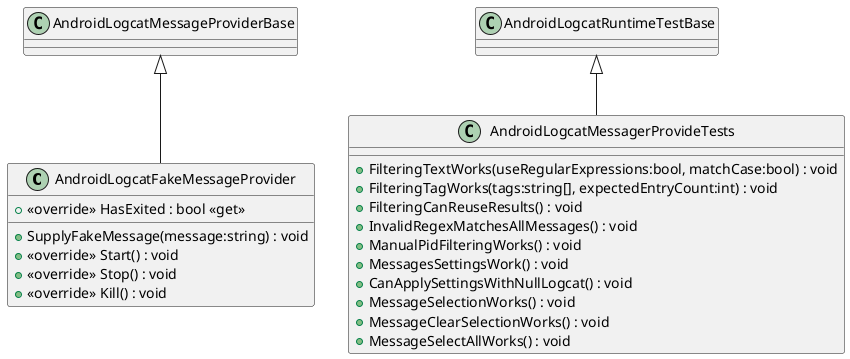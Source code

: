 @startuml
class AndroidLogcatFakeMessageProvider {
    + SupplyFakeMessage(message:string) : void
    + <<override>> Start() : void
    + <<override>> Stop() : void
    + <<override>> Kill() : void
    + <<override>> HasExited : bool <<get>>
}
class AndroidLogcatMessagerProvideTests {
    + FilteringTextWorks(useRegularExpressions:bool, matchCase:bool) : void
    + FilteringTagWorks(tags:string[], expectedEntryCount:int) : void
    + FilteringCanReuseResults() : void
    + InvalidRegexMatchesAllMessages() : void
    + ManualPidFilteringWorks() : void
    + MessagesSettingsWork() : void
    + CanApplySettingsWithNullLogcat() : void
    + MessageSelectionWorks() : void
    + MessageClearSelectionWorks() : void
    + MessageSelectAllWorks() : void
}
AndroidLogcatMessageProviderBase <|-- AndroidLogcatFakeMessageProvider
AndroidLogcatRuntimeTestBase <|-- AndroidLogcatMessagerProvideTests
@enduml
